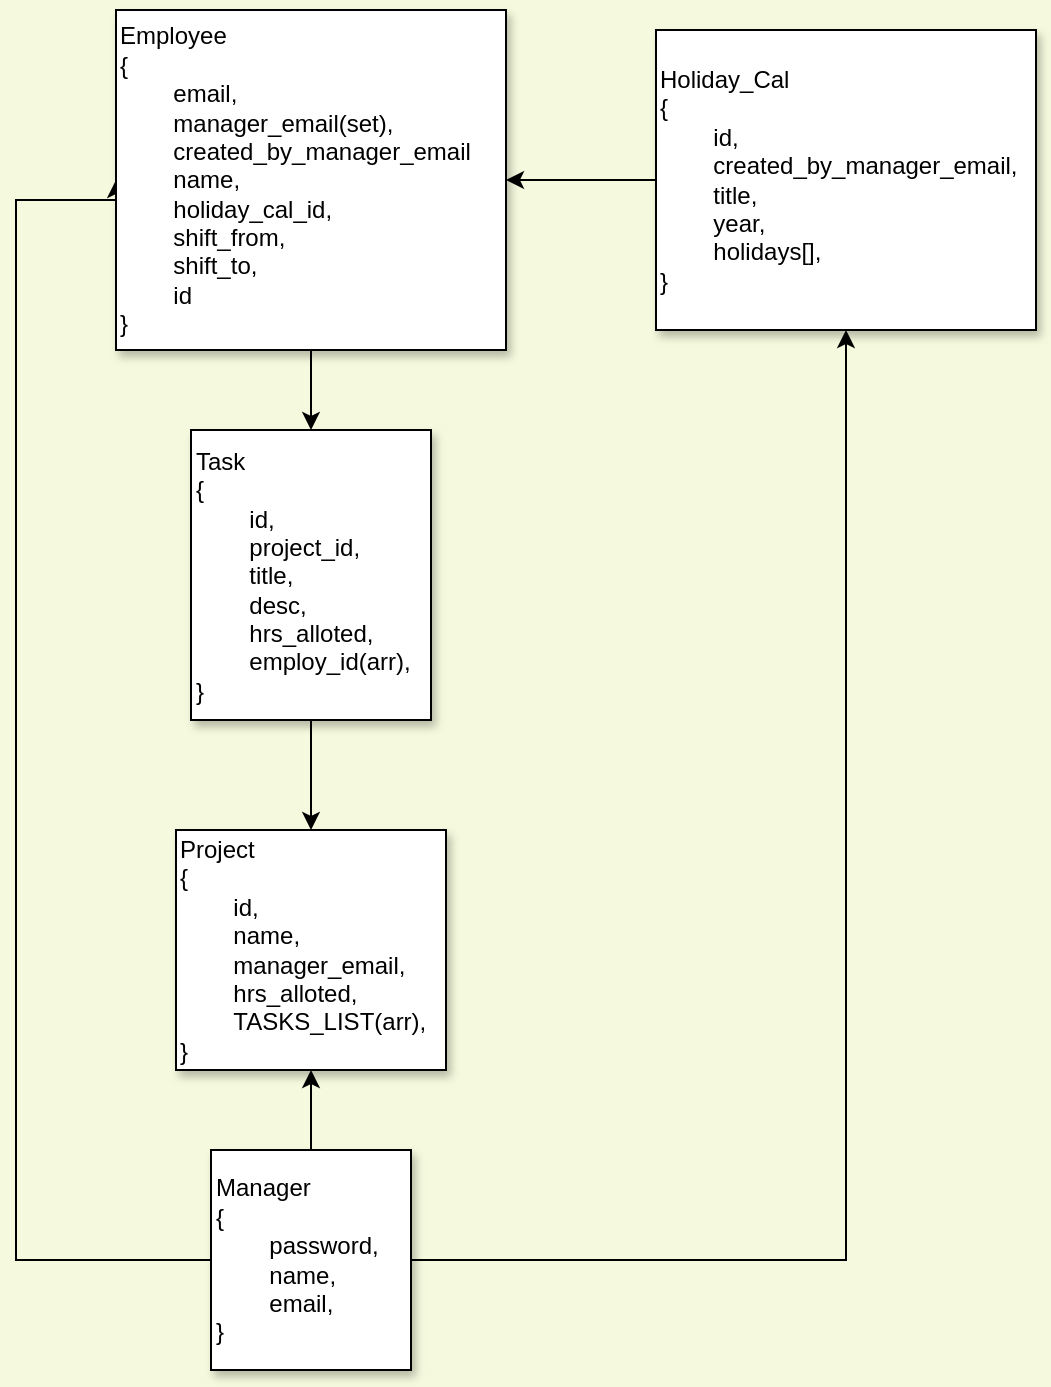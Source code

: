 <mxfile version="26.0.10">
  <diagram name="Page-1" id="1GD4J5_uMrFQNHsHUzl9">
    <mxGraphModel dx="596" dy="1478" grid="1" gridSize="10" guides="1" tooltips="1" connect="1" arrows="1" fold="1" page="1" pageScale="1" pageWidth="850" pageHeight="1100" background="light-dark(#f5f9dd, #121212)" math="0" shadow="0">
      <root>
        <mxCell id="0" />
        <mxCell id="1" parent="0" />
        <mxCell id="sdoFoT_Ye1aNl2HySsy7-4" style="edgeStyle=orthogonalEdgeStyle;rounded=0;orthogonalLoop=1;jettySize=auto;html=1;exitX=0.5;exitY=0;exitDx=0;exitDy=0;entryX=0.5;entryY=1;entryDx=0;entryDy=0;" parent="1" source="sdoFoT_Ye1aNl2HySsy7-1" target="sdoFoT_Ye1aNl2HySsy7-2" edge="1">
          <mxGeometry relative="1" as="geometry" />
        </mxCell>
        <mxCell id="sdoFoT_Ye1aNl2HySsy7-14" style="edgeStyle=orthogonalEdgeStyle;rounded=0;orthogonalLoop=1;jettySize=auto;html=1;entryX=0;entryY=0.5;entryDx=0;entryDy=0;fontFamily=Helvetica;fontSize=12;fontColor=default;" parent="1" source="sdoFoT_Ye1aNl2HySsy7-1" target="sdoFoT_Ye1aNl2HySsy7-8" edge="1">
          <mxGeometry relative="1" as="geometry">
            <Array as="points">
              <mxPoint x="220" y="335" />
              <mxPoint x="220" y="-195" />
            </Array>
          </mxGeometry>
        </mxCell>
        <mxCell id="sdoFoT_Ye1aNl2HySsy7-15" style="edgeStyle=orthogonalEdgeStyle;rounded=0;orthogonalLoop=1;jettySize=auto;html=1;entryX=0.5;entryY=1;entryDx=0;entryDy=0;fontFamily=Helvetica;fontSize=12;fontColor=default;" parent="1" source="sdoFoT_Ye1aNl2HySsy7-1" target="sdoFoT_Ye1aNl2HySsy7-11" edge="1">
          <mxGeometry relative="1" as="geometry" />
        </mxCell>
        <mxCell id="sdoFoT_Ye1aNl2HySsy7-1" value="Manager&lt;div&gt;&lt;div style=&quot;&quot;&gt;&lt;span style=&quot;background-color: transparent; color: light-dark(rgb(0, 0, 0), rgb(255, 255, 255));&quot;&gt;{&lt;/span&gt;&lt;/div&gt;&lt;div&gt;&lt;span style=&quot;white-space: pre;&quot;&gt;&#x9;&lt;/span&gt;password,&lt;/div&gt;&lt;div&gt;&lt;span style=&quot;white-space: pre;&quot;&gt;&#x9;&lt;/span&gt;name,&lt;/div&gt;&lt;div&gt;&lt;span style=&quot;white-space: pre;&quot;&gt;&#x9;&lt;/span&gt;email,&lt;/div&gt;&lt;div&gt;}&lt;/div&gt;&lt;/div&gt;" style="rounded=0;whiteSpace=wrap;html=1;align=left;glass=0;shadow=1;" parent="1" vertex="1">
          <mxGeometry x="317.5" y="280" width="100" height="110" as="geometry" />
        </mxCell>
        <mxCell id="sdoFoT_Ye1aNl2HySsy7-2" value="&lt;div style=&quot;&quot;&gt;&lt;span style=&quot;background-color: transparent; color: light-dark(rgb(0, 0, 0), rgb(255, 255, 255));&quot;&gt;Project&lt;/span&gt;&lt;/div&gt;&lt;div style=&quot;&quot;&gt;&lt;span style=&quot;background-color: transparent; color: light-dark(rgb(0, 0, 0), rgb(255, 255, 255));&quot;&gt;{&lt;/span&gt;&lt;/div&gt;&lt;div&gt;&lt;span style=&quot;white-space: pre;&quot;&gt;&#x9;&lt;/span&gt;id,&lt;/div&gt;&lt;div&gt;&lt;span style=&quot;white-space: pre;&quot;&gt;&#x9;&lt;/span&gt;name,&lt;/div&gt;&lt;div&gt;&lt;span style=&quot;white-space: pre;&quot;&gt;&#x9;&lt;/span&gt;manager_email,&lt;/div&gt;&lt;div&gt;&lt;span style=&quot;white-space: pre;&quot;&gt;&#x9;&lt;/span&gt;hrs_alloted,&lt;br&gt;&lt;/div&gt;&lt;div&gt;&lt;span style=&quot;white-space: pre;&quot;&gt;&#x9;&lt;/span&gt;TASKS_LIST(arr),&lt;/div&gt;&lt;div&gt;}&lt;/div&gt;" style="rounded=0;whiteSpace=wrap;html=1;align=left;shadow=1;glass=0;" parent="1" vertex="1">
          <mxGeometry x="300" y="120" width="135" height="120" as="geometry" />
        </mxCell>
        <mxCell id="sdoFoT_Ye1aNl2HySsy7-7" value="" style="edgeStyle=orthogonalEdgeStyle;rounded=0;orthogonalLoop=1;jettySize=auto;html=1;" parent="1" source="sdoFoT_Ye1aNl2HySsy7-5" target="sdoFoT_Ye1aNl2HySsy7-2" edge="1">
          <mxGeometry relative="1" as="geometry" />
        </mxCell>
        <mxCell id="sdoFoT_Ye1aNl2HySsy7-5" value="&lt;div&gt;Task&lt;/div&gt;&lt;div&gt;&lt;span style=&quot;background-color: transparent; color: light-dark(rgb(0, 0, 0), rgb(255, 255, 255));&quot;&gt;{&lt;/span&gt;&lt;/div&gt;&lt;div&gt;&lt;span style=&quot;white-space: pre;&quot;&gt;&#x9;&lt;/span&gt;id,&lt;/div&gt;&lt;div&gt;&lt;span style=&quot;white-space: pre;&quot;&gt;&#x9;&lt;/span&gt;project_id,&lt;/div&gt;&lt;div&gt;&lt;span style=&quot;white-space: pre;&quot;&gt;&#x9;&lt;/span&gt;title,&lt;/div&gt;&lt;div&gt;&lt;span style=&quot;white-space: pre;&quot;&gt;&#x9;&lt;/span&gt;desc,&lt;br&gt;&lt;/div&gt;&lt;div&gt;&lt;span style=&quot;white-space: pre;&quot;&gt;&#x9;&lt;/span&gt;hrs_alloted,&lt;br&gt;&lt;/div&gt;&lt;div&gt;&lt;span style=&quot;white-space: pre;&quot;&gt;&#x9;&lt;/span&gt;employ_id(arr),&lt;/div&gt;&lt;div&gt;}&lt;/div&gt;" style="whiteSpace=wrap;html=1;align=left;rounded=0;shadow=1;" parent="1" vertex="1">
          <mxGeometry x="307.5" y="-80" width="120" height="145" as="geometry" />
        </mxCell>
        <mxCell id="sdoFoT_Ye1aNl2HySsy7-10" style="edgeStyle=orthogonalEdgeStyle;rounded=0;orthogonalLoop=1;jettySize=auto;html=1;" parent="1" source="sdoFoT_Ye1aNl2HySsy7-8" target="sdoFoT_Ye1aNl2HySsy7-5" edge="1">
          <mxGeometry relative="1" as="geometry" />
        </mxCell>
        <mxCell id="sdoFoT_Ye1aNl2HySsy7-8" value="&lt;div&gt;Employee&lt;/div&gt;&lt;div&gt;&lt;span style=&quot;background-color: transparent; color: light-dark(rgb(0, 0, 0), rgb(255, 255, 255));&quot;&gt;{&lt;/span&gt;&lt;/div&gt;&lt;div&gt;&lt;span style=&quot;white-space: pre;&quot;&gt;&#x9;&lt;/span&gt;email,&lt;/div&gt;&lt;div&gt;&lt;span style=&quot;white-space: pre;&quot;&gt;&#x9;&lt;/span&gt;manager_email(set)&lt;span style=&quot;background-color: transparent; color: light-dark(rgb(0, 0, 0), rgb(255, 255, 255));&quot;&gt;,&lt;/span&gt;&lt;/div&gt;&lt;div&gt;&lt;span style=&quot;white-space: pre;&quot;&gt;&#x9;&lt;/span&gt;created_by_manager_email&lt;span style=&quot;background-color: transparent; color: light-dark(rgb(0, 0, 0), rgb(255, 255, 255));&quot;&gt;&lt;/span&gt;&lt;/div&gt;&lt;div&gt;&lt;span style=&quot;white-space: pre;&quot;&gt;&#x9;&lt;/span&gt;name,&lt;/div&gt;&lt;div&gt;&lt;span style=&quot;white-space: pre;&quot;&gt;&#x9;&lt;/span&gt;holiday_cal_id,&lt;br&gt;&lt;/div&gt;&lt;div&gt;&lt;span style=&quot;white-space: pre;&quot;&gt;&#x9;&lt;/span&gt;shift_from,&lt;/div&gt;&lt;div&gt;&lt;span style=&quot;white-space: pre;&quot;&gt;&#x9;&lt;/span&gt;shift_to,&lt;br&gt;&lt;/div&gt;&lt;div&gt;&lt;span style=&quot;white-space: pre;&quot;&gt;&#x9;&lt;/span&gt;id&lt;br&gt;&lt;/div&gt;&lt;div&gt;}&lt;/div&gt;" style="whiteSpace=wrap;html=1;align=left;rounded=0;shadow=1;" parent="1" vertex="1">
          <mxGeometry x="270" y="-290" width="195" height="170" as="geometry" />
        </mxCell>
        <mxCell id="sdoFoT_Ye1aNl2HySsy7-11" value="&lt;div&gt;Holiday_Cal&lt;/div&gt;&lt;div&gt;&lt;span style=&quot;background-color: transparent; color: light-dark(rgb(0, 0, 0), rgb(255, 255, 255));&quot;&gt;{&lt;/span&gt;&lt;/div&gt;&lt;div&gt;&lt;span style=&quot;white-space: pre;&quot;&gt;&#x9;&lt;/span&gt;id,&lt;/div&gt;&lt;div&gt;&lt;span style=&quot;white-space: pre;&quot;&gt;&#x9;&lt;/span&gt;created_by_manager_email,&lt;br&gt;&lt;/div&gt;&lt;div&gt;&lt;span style=&quot;background-color: transparent; color: light-dark(rgb(0, 0, 0), rgb(255, 255, 255));&quot;&gt;&lt;span style=&quot;white-space: pre;&quot;&gt;&#x9;&lt;/span&gt;title,&lt;/span&gt;&lt;/div&gt;&lt;div&gt;&lt;span style=&quot;background-color: transparent; color: light-dark(rgb(0, 0, 0), rgb(255, 255, 255));&quot;&gt;&lt;span style=&quot;white-space: pre;&quot;&gt;&#x9;&lt;/span&gt;year,&lt;br&gt;&lt;/span&gt;&lt;/div&gt;&lt;div&gt;&lt;span style=&quot;background-color: transparent; color: light-dark(rgb(0, 0, 0), rgb(255, 255, 255));&quot;&gt;&lt;span style=&quot;white-space: pre;&quot;&gt;&#x9;&lt;/span&gt;holidays[],&lt;br&gt;&lt;/span&gt;&lt;/div&gt;&lt;div&gt;}&lt;/div&gt;" style="whiteSpace=wrap;html=1;align=left;rounded=0;shadow=1;" parent="1" vertex="1">
          <mxGeometry x="540" y="-280" width="190" height="150" as="geometry" />
        </mxCell>
        <mxCell id="sdoFoT_Ye1aNl2HySsy7-12" style="edgeStyle=orthogonalEdgeStyle;rounded=0;orthogonalLoop=1;jettySize=auto;html=1;fontFamily=Helvetica;fontSize=12;fontColor=default;" parent="1" source="sdoFoT_Ye1aNl2HySsy7-11" target="sdoFoT_Ye1aNl2HySsy7-8" edge="1">
          <mxGeometry relative="1" as="geometry">
            <mxPoint x="446" y="-190" as="targetPoint" />
          </mxGeometry>
        </mxCell>
        <mxCell id="HaubVvNEF00p6pjNj0X6-1" style="edgeStyle=orthogonalEdgeStyle;rounded=0;orthogonalLoop=1;jettySize=auto;html=1;exitX=0.5;exitY=1;exitDx=0;exitDy=0;" parent="1" source="sdoFoT_Ye1aNl2HySsy7-8" target="sdoFoT_Ye1aNl2HySsy7-8" edge="1">
          <mxGeometry relative="1" as="geometry" />
        </mxCell>
      </root>
    </mxGraphModel>
  </diagram>
</mxfile>
